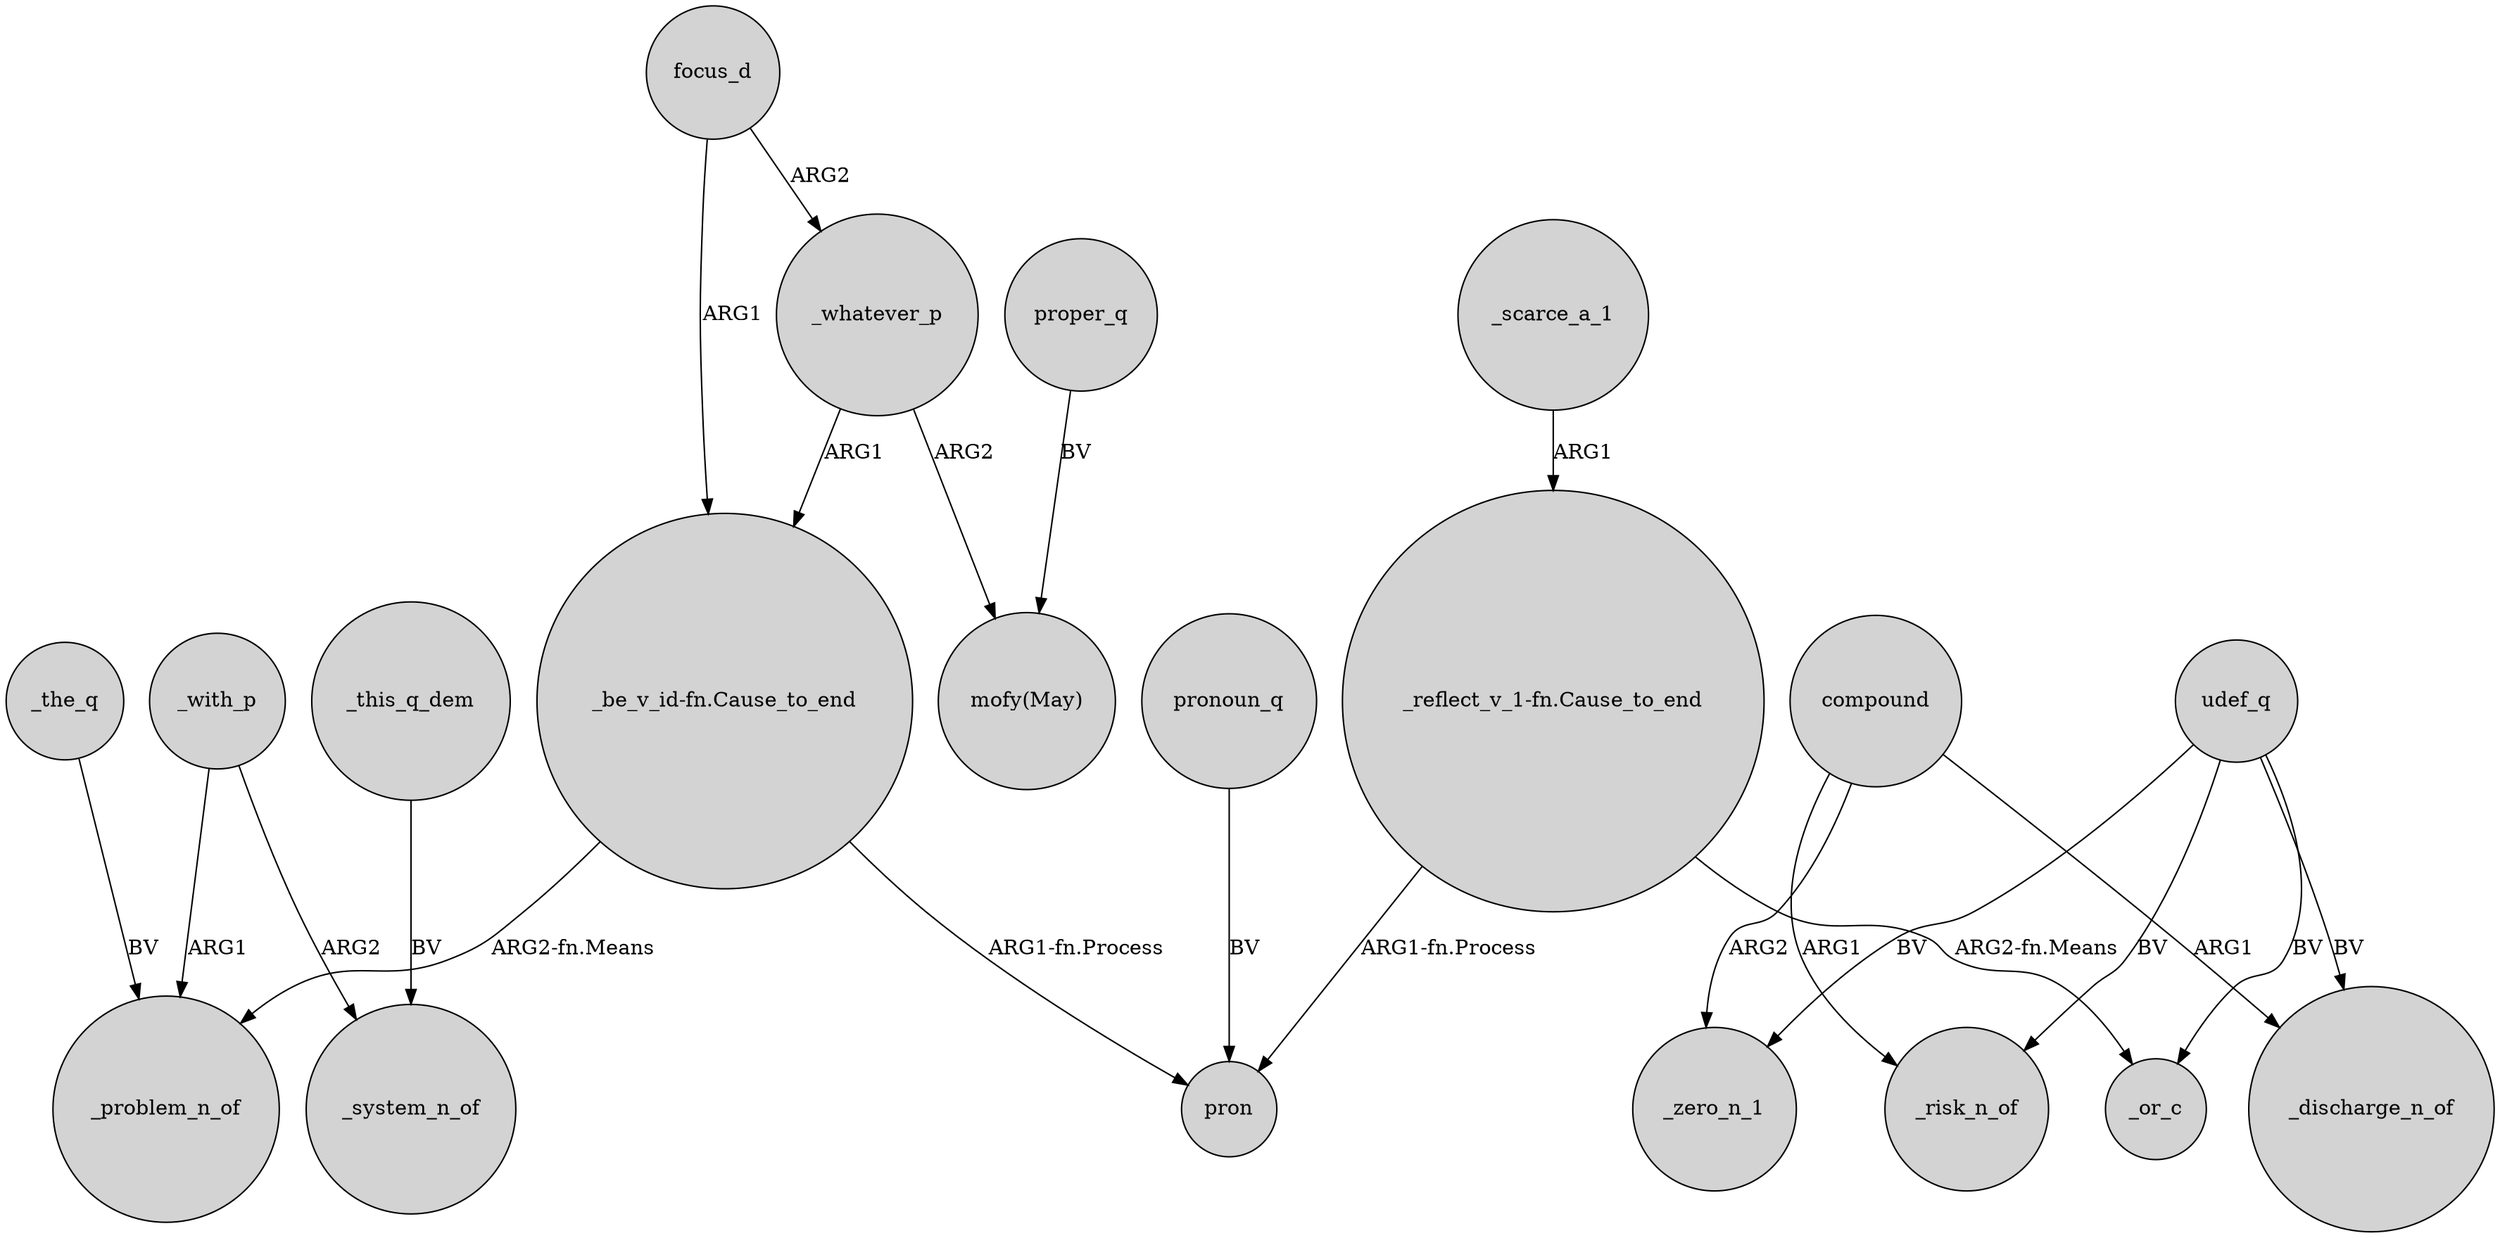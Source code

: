 digraph {
	node [shape=circle style=filled]
	focus_d -> "_be_v_id-fn.Cause_to_end" [label=ARG1]
	udef_q -> _risk_n_of [label=BV]
	_whatever_p -> "mofy(May)" [label=ARG2]
	udef_q -> _zero_n_1 [label=BV]
	"_reflect_v_1-fn.Cause_to_end" -> _or_c [label="ARG2-fn.Means"]
	compound -> _discharge_n_of [label=ARG1]
	proper_q -> "mofy(May)" [label=BV]
	udef_q -> _discharge_n_of [label=BV]
	udef_q -> _or_c [label=BV]
	_with_p -> _system_n_of [label=ARG2]
	_the_q -> _problem_n_of [label=BV]
	pronoun_q -> pron [label=BV]
	"_be_v_id-fn.Cause_to_end" -> pron [label="ARG1-fn.Process"]
	_whatever_p -> "_be_v_id-fn.Cause_to_end" [label=ARG1]
	_this_q_dem -> _system_n_of [label=BV]
	"_reflect_v_1-fn.Cause_to_end" -> pron [label="ARG1-fn.Process"]
	compound -> _zero_n_1 [label=ARG2]
	compound -> _risk_n_of [label=ARG1]
	"_be_v_id-fn.Cause_to_end" -> _problem_n_of [label="ARG2-fn.Means"]
	focus_d -> _whatever_p [label=ARG2]
	_scarce_a_1 -> "_reflect_v_1-fn.Cause_to_end" [label=ARG1]
	_with_p -> _problem_n_of [label=ARG1]
}
